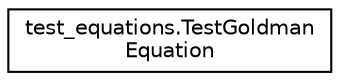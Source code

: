 digraph "Graphical Class Hierarchy"
{
  edge [fontname="Helvetica",fontsize="10",labelfontname="Helvetica",labelfontsize="10"];
  node [fontname="Helvetica",fontsize="10",shape=record];
  rankdir="LR";
  Node0 [label="test_equations.TestGoldman\lEquation",height=0.2,width=0.4,color="black", fillcolor="white", style="filled",URL="$classtest__equations_1_1TestGoldmanEquation.html"];
}
